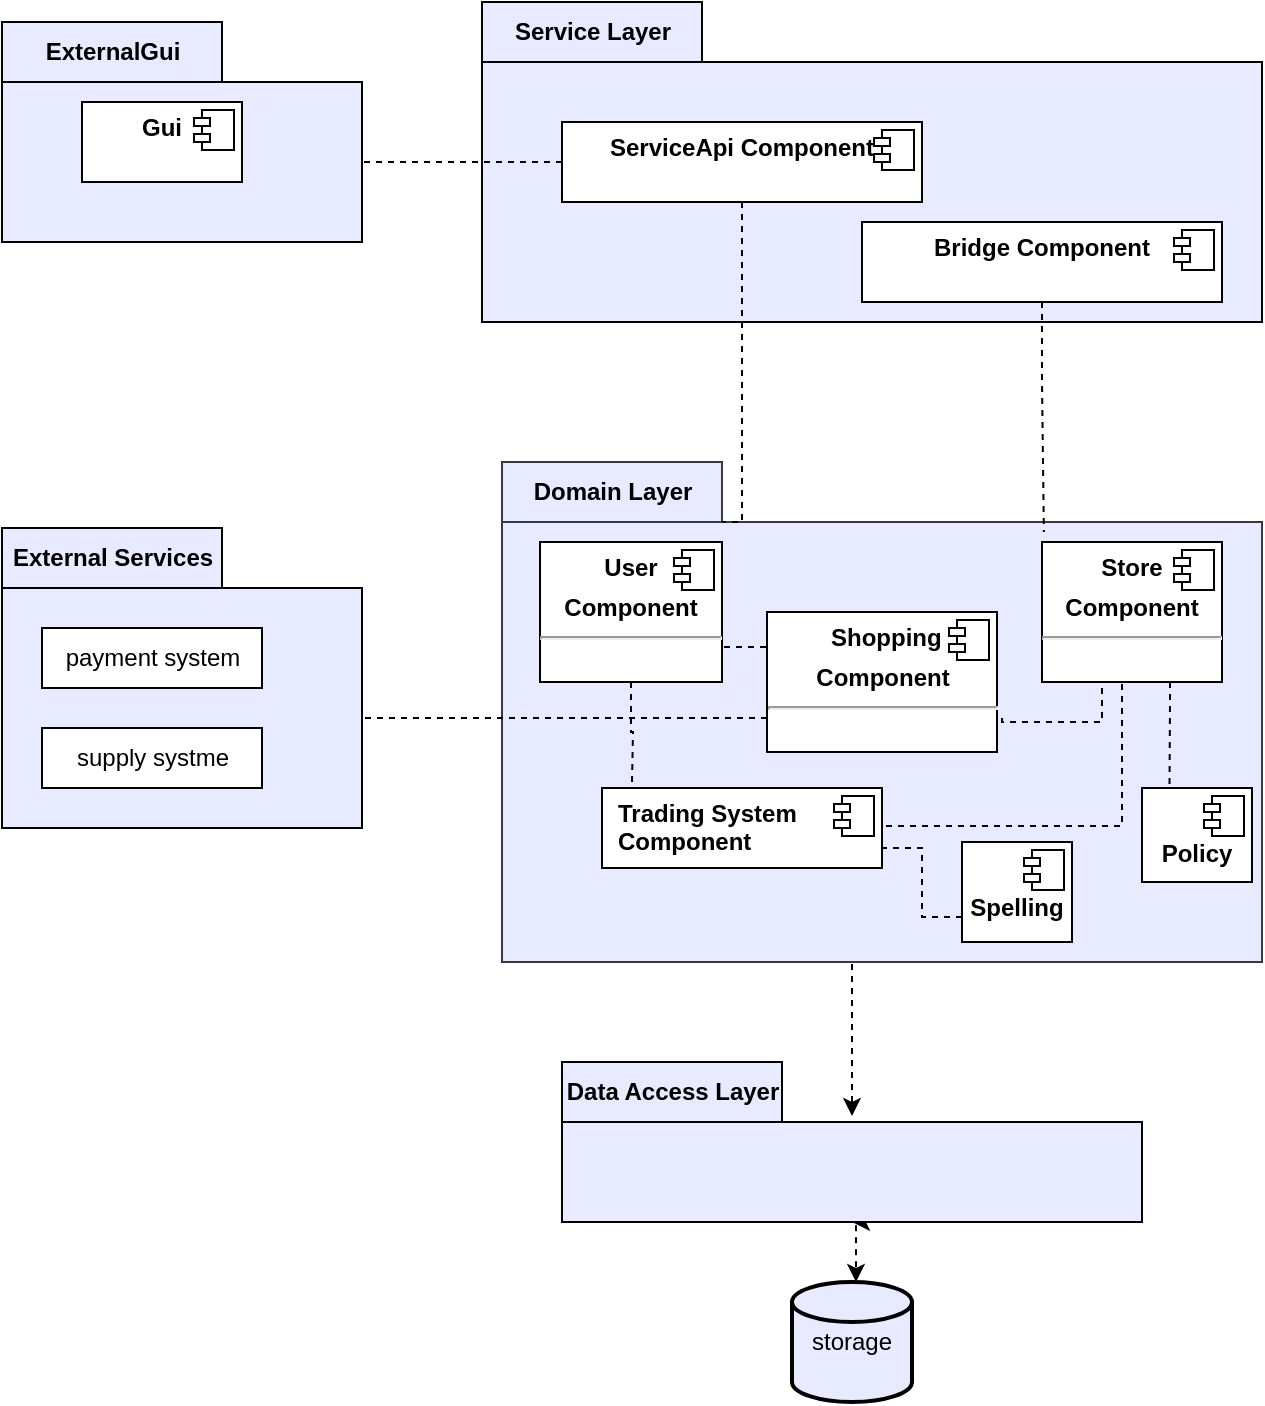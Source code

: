 <mxfile version="14.6.1" type="device"><diagram id="C5RBs43oDa-KdzZeNtuy" name="Page-1"><mxGraphModel dx="1221" dy="578" grid="1" gridSize="10" guides="1" tooltips="1" connect="1" arrows="1" fold="1" page="1" pageScale="1" pageWidth="827" pageHeight="1169" math="0" shadow="0"><root><mxCell id="WIyWlLk6GJQsqaUBKTNV-0"/><mxCell id="WIyWlLk6GJQsqaUBKTNV-1" parent="WIyWlLk6GJQsqaUBKTNV-0"/><mxCell id="WtnAxrRAo-syLEm_s32N-0" value="External Services" style="shape=folder;fontStyle=1;tabWidth=110;tabHeight=30;tabPosition=left;html=1;boundedLbl=1;labelInHeader=1;container=1;collapsible=0;recursiveResize=0;fillColor=#E8EAFF;" parent="WIyWlLk6GJQsqaUBKTNV-1" vertex="1"><mxGeometry x="50" y="343" width="180" height="150" as="geometry"/></mxCell><mxCell id="WtnAxrRAo-syLEm_s32N-1" value="payment system" style="html=1;" parent="WtnAxrRAo-syLEm_s32N-0" vertex="1"><mxGeometry width="110" height="30" relative="1" as="geometry"><mxPoint x="20" y="50" as="offset"/></mxGeometry></mxCell><mxCell id="WtnAxrRAo-syLEm_s32N-15" value="supply systme" style="html=1;" parent="WtnAxrRAo-syLEm_s32N-0" vertex="1"><mxGeometry x="20" y="100" width="110" height="30" as="geometry"/></mxCell><mxCell id="WtnAxrRAo-syLEm_s32N-30" style="edgeStyle=orthogonalEdgeStyle;rounded=0;orthogonalLoop=1;jettySize=auto;html=1;exitX=0.5;exitY=1;exitDx=0;exitDy=0;exitPerimeter=0;dashed=1;startArrow=none;startFill=0;" parent="WIyWlLk6GJQsqaUBKTNV-1" edge="1"><mxGeometry relative="1" as="geometry"><mxPoint x="480" y="530" as="sourcePoint"/><mxPoint x="475" y="637" as="targetPoint"/><Array as="points"><mxPoint x="475" y="530"/><mxPoint x="475" y="637"/></Array></mxGeometry></mxCell><mxCell id="WtnAxrRAo-syLEm_s32N-2" value="Domain Layer" style="shape=folder;fontStyle=1;tabWidth=110;tabHeight=30;tabPosition=left;html=1;boundedLbl=1;labelInHeader=1;container=1;collapsible=0;recursiveResize=0;strokeColor=#36393d;fillColor=#E8EAFF;" parent="WIyWlLk6GJQsqaUBKTNV-1" vertex="1"><mxGeometry x="300" y="310" width="380" height="250" as="geometry"/></mxCell><mxCell id="ekkM_JpVM6P7FP9OMeAY-12" style="edgeStyle=orthogonalEdgeStyle;rounded=0;orthogonalLoop=1;jettySize=auto;html=1;exitX=0.5;exitY=1;exitDx=0;exitDy=0;entryX=1;entryY=0.75;entryDx=0;entryDy=0;dashed=1;endArrow=none;endFill=0;" parent="WtnAxrRAo-syLEm_s32N-2" source="WtnAxrRAo-syLEm_s32N-18" target="ekkM_JpVM6P7FP9OMeAY-3" edge="1"><mxGeometry relative="1" as="geometry"><Array as="points"><mxPoint x="300" y="110"/><mxPoint x="300" y="130"/><mxPoint x="250" y="130"/><mxPoint x="250" y="128"/></Array></mxGeometry></mxCell><mxCell id="ekkM_JpVM6P7FP9OMeAY-14" style="edgeStyle=orthogonalEdgeStyle;rounded=0;orthogonalLoop=1;jettySize=auto;html=1;exitX=0.5;exitY=1;exitDx=0;exitDy=0;entryX=1;entryY=0.75;entryDx=0;entryDy=0;dashed=1;endArrow=none;endFill=0;" parent="WtnAxrRAo-syLEm_s32N-2" source="WtnAxrRAo-syLEm_s32N-18" target="WtnAxrRAo-syLEm_s32N-24" edge="1"><mxGeometry relative="1" as="geometry"><Array as="points"><mxPoint x="310" y="110"/><mxPoint x="310" y="182"/></Array></mxGeometry></mxCell><mxCell id="GZjogRuN0Tsa5WOq9M7J-23" style="edgeStyle=orthogonalEdgeStyle;rounded=0;orthogonalLoop=1;jettySize=auto;html=1;entryX=0.25;entryY=0;entryDx=0;entryDy=0;dashed=1;endArrow=none;endFill=0;" edge="1" parent="WtnAxrRAo-syLEm_s32N-2" source="WtnAxrRAo-syLEm_s32N-18" target="GZjogRuN0Tsa5WOq9M7J-20"><mxGeometry relative="1" as="geometry"><Array as="points"><mxPoint x="334" y="120"/><mxPoint x="334" y="120"/></Array></mxGeometry></mxCell><mxCell id="WtnAxrRAo-syLEm_s32N-18" value="&lt;p style=&quot;margin: 0px ; margin-top: 6px ; text-align: center&quot;&gt;&lt;b&gt;&amp;nbsp;Store&amp;nbsp;&lt;/b&gt;&lt;/p&gt;&lt;p style=&quot;margin: 0px ; margin-top: 6px ; text-align: center&quot;&gt;&lt;b&gt;Component&lt;/b&gt;&lt;/p&gt;&lt;hr&gt;&lt;p style=&quot;margin: 0px ; margin-left: 8px&quot;&gt;&lt;br&gt;&lt;/p&gt;" style="align=left;overflow=fill;html=1;dropTarget=0;" parent="WtnAxrRAo-syLEm_s32N-2" vertex="1"><mxGeometry x="270" y="40" width="90" height="70" as="geometry"/></mxCell><mxCell id="WtnAxrRAo-syLEm_s32N-19" value="" style="shape=component;jettyWidth=8;jettyHeight=4;" parent="WtnAxrRAo-syLEm_s32N-18" vertex="1"><mxGeometry x="1" width="20" height="20" relative="1" as="geometry"><mxPoint x="-24" y="4" as="offset"/></mxGeometry></mxCell><mxCell id="ekkM_JpVM6P7FP9OMeAY-18" style="edgeStyle=orthogonalEdgeStyle;rounded=0;orthogonalLoop=1;jettySize=auto;html=1;exitX=0.5;exitY=1;exitDx=0;exitDy=0;dashed=1;endArrow=none;endFill=0;" parent="WtnAxrRAo-syLEm_s32N-2" source="WtnAxrRAo-syLEm_s32N-16" edge="1"><mxGeometry relative="1" as="geometry"><mxPoint x="65" y="160" as="targetPoint"/></mxGeometry></mxCell><mxCell id="WtnAxrRAo-syLEm_s32N-16" value="&lt;p style=&quot;margin: 0px ; margin-top: 6px ; text-align: center&quot;&gt;&lt;span&gt;&amp;nbsp;User&amp;nbsp;&lt;/span&gt;&lt;/p&gt;&lt;p style=&quot;margin: 0px ; margin-top: 6px ; text-align: center&quot;&gt;&lt;span&gt;Component&lt;/span&gt;&lt;/p&gt;&lt;hr&gt;&lt;p style=&quot;margin: 0px ; margin-left: 8px&quot;&gt;&lt;br&gt;&lt;/p&gt;" style="align=left;overflow=fill;html=1;dropTarget=0;fontStyle=1" parent="WtnAxrRAo-syLEm_s32N-2" vertex="1"><mxGeometry x="19" y="40" width="91" height="70" as="geometry"/></mxCell><mxCell id="WtnAxrRAo-syLEm_s32N-17" value="" style="shape=component;jettyWidth=8;jettyHeight=4;" parent="WtnAxrRAo-syLEm_s32N-16" vertex="1"><mxGeometry x="1" width="20" height="20" relative="1" as="geometry"><mxPoint x="-24" y="4" as="offset"/></mxGeometry></mxCell><mxCell id="WtnAxrRAo-syLEm_s32N-23" value="&lt;p style=&quot;margin: 0px ; margin-top: 6px ; text-align: center&quot;&gt;&lt;/p&gt;&lt;p style=&quot;margin: 0px ; margin-left: 8px&quot;&gt;Trading System&lt;/p&gt;&lt;p style=&quot;margin: 0px ; margin-left: 8px&quot;&gt;Component&lt;/p&gt;" style="align=left;overflow=fill;html=1;dropTarget=0;fontStyle=1" parent="WtnAxrRAo-syLEm_s32N-2" vertex="1"><mxGeometry x="50" y="163" width="140" height="40" as="geometry"/></mxCell><mxCell id="WtnAxrRAo-syLEm_s32N-24" value="" style="shape=component;jettyWidth=8;jettyHeight=4;" parent="WtnAxrRAo-syLEm_s32N-23" vertex="1"><mxGeometry x="1" width="20" height="20" relative="1" as="geometry"><mxPoint x="-24" y="4" as="offset"/></mxGeometry></mxCell><mxCell id="ekkM_JpVM6P7FP9OMeAY-16" style="edgeStyle=orthogonalEdgeStyle;rounded=0;orthogonalLoop=1;jettySize=auto;html=1;exitX=0;exitY=0.5;exitDx=0;exitDy=0;entryX=1;entryY=0.75;entryDx=0;entryDy=0;dashed=1;endArrow=none;endFill=0;" parent="WtnAxrRAo-syLEm_s32N-2" source="ekkM_JpVM6P7FP9OMeAY-3" target="WtnAxrRAo-syLEm_s32N-16" edge="1"><mxGeometry relative="1" as="geometry"><Array as="points"><mxPoint x="133" y="92"/></Array></mxGeometry></mxCell><mxCell id="ekkM_JpVM6P7FP9OMeAY-3" value="&lt;p style=&quot;margin: 0px ; margin-top: 6px ; text-align: center&quot;&gt;&lt;b&gt;&amp;nbsp;Shopping&lt;/b&gt;&lt;/p&gt;&lt;p style=&quot;margin: 0px ; margin-top: 6px ; text-align: center&quot;&gt;&lt;b&gt;Component&lt;/b&gt;&lt;/p&gt;&lt;hr&gt;&lt;p style=&quot;margin: 0px ; margin-left: 8px&quot;&gt;&lt;br&gt;&lt;/p&gt;" style="align=left;overflow=fill;html=1;dropTarget=0;" parent="WtnAxrRAo-syLEm_s32N-2" vertex="1"><mxGeometry x="132.5" y="75" width="115" height="70" as="geometry"/></mxCell><mxCell id="ekkM_JpVM6P7FP9OMeAY-4" value="" style="shape=component;jettyWidth=8;jettyHeight=4;" parent="ekkM_JpVM6P7FP9OMeAY-3" vertex="1"><mxGeometry x="1" width="20" height="20" relative="1" as="geometry"><mxPoint x="-24" y="4" as="offset"/></mxGeometry></mxCell><mxCell id="ekkM_JpVM6P7FP9OMeAY-19" style="edgeStyle=orthogonalEdgeStyle;rounded=0;orthogonalLoop=1;jettySize=auto;html=1;exitX=0;exitY=0.75;exitDx=0;exitDy=0;entryX=1;entryY=0.75;entryDx=0;entryDy=0;dashed=1;endArrow=none;endFill=0;" parent="WtnAxrRAo-syLEm_s32N-2" source="ekkM_JpVM6P7FP9OMeAY-0" target="WtnAxrRAo-syLEm_s32N-23" edge="1"><mxGeometry relative="1" as="geometry"/></mxCell><mxCell id="ekkM_JpVM6P7FP9OMeAY-0" value="&lt;p style=&quot;margin: 0px ; margin-top: 6px ; text-align: center&quot;&gt;&lt;br&gt;&lt;/p&gt;&lt;p style=&quot;margin: 0px ; margin-top: 6px ; text-align: center&quot;&gt;&lt;b&gt;Spelling&lt;/b&gt;&lt;/p&gt;" style="align=left;overflow=fill;html=1;dropTarget=0;" parent="WtnAxrRAo-syLEm_s32N-2" vertex="1"><mxGeometry x="230" y="190" width="55" height="50" as="geometry"/></mxCell><mxCell id="ekkM_JpVM6P7FP9OMeAY-1" value="" style="shape=component;jettyWidth=8;jettyHeight=4;" parent="ekkM_JpVM6P7FP9OMeAY-0" vertex="1"><mxGeometry x="1" width="20" height="20" relative="1" as="geometry"><mxPoint x="-24" y="4" as="offset"/></mxGeometry></mxCell><mxCell id="GZjogRuN0Tsa5WOq9M7J-20" value="&lt;p style=&quot;margin: 0px ; margin-top: 6px ; text-align: center&quot;&gt;&lt;br&gt;&lt;/p&gt;&lt;p style=&quot;margin: 0px ; margin-top: 6px ; text-align: center&quot;&gt;&lt;b&gt;Policy&lt;/b&gt;&lt;/p&gt;" style="align=left;overflow=fill;html=1;dropTarget=0;" vertex="1" parent="WtnAxrRAo-syLEm_s32N-2"><mxGeometry x="320" y="163" width="55" height="47" as="geometry"/></mxCell><mxCell id="GZjogRuN0Tsa5WOq9M7J-21" value="" style="shape=component;jettyWidth=8;jettyHeight=4;" vertex="1" parent="GZjogRuN0Tsa5WOq9M7J-20"><mxGeometry x="1" width="20" height="20" relative="1" as="geometry"><mxPoint x="-24" y="4" as="offset"/></mxGeometry></mxCell><mxCell id="WtnAxrRAo-syLEm_s32N-35" style="edgeStyle=orthogonalEdgeStyle;rounded=0;orthogonalLoop=1;jettySize=auto;html=1;exitX=0.5;exitY=1;exitDx=0;exitDy=0;exitPerimeter=0;dashed=1;startArrow=classic;startFill=1;" parent="WIyWlLk6GJQsqaUBKTNV-1" source="WtnAxrRAo-syLEm_s32N-7" edge="1"><mxGeometry relative="1" as="geometry"><mxPoint x="477" y="720" as="targetPoint"/></mxGeometry></mxCell><mxCell id="WtnAxrRAo-syLEm_s32N-7" value="Data Access Layer" style="shape=folder;fontStyle=1;tabWidth=110;tabHeight=30;tabPosition=left;html=1;boundedLbl=1;labelInHeader=1;container=1;collapsible=0;recursiveResize=0;fillColor=#E8EAFF;" parent="WIyWlLk6GJQsqaUBKTNV-1" vertex="1"><mxGeometry x="330" y="610" width="290" height="80" as="geometry"/></mxCell><mxCell id="WtnAxrRAo-syLEm_s32N-9" value="Service Layer" style="shape=folder;fontStyle=1;tabWidth=110;tabHeight=30;tabPosition=left;html=1;boundedLbl=1;labelInHeader=1;container=1;collapsible=0;recursiveResize=0;fillColor=#E8EAFF;" parent="WIyWlLk6GJQsqaUBKTNV-1" vertex="1"><mxGeometry x="290" y="80" width="390" height="160" as="geometry"/></mxCell><mxCell id="WtnAxrRAo-syLEm_s32N-36" value="&lt;p style=&quot;margin: 0px ; margin-top: 6px ; text-align: center&quot;&gt;&lt;span&gt;ServiceApi Component&lt;/span&gt;&lt;br&gt;&lt;/p&gt;" style="align=left;overflow=fill;html=1;dropTarget=0;fontStyle=1" parent="WtnAxrRAo-syLEm_s32N-9" vertex="1"><mxGeometry x="40" y="60" width="180" height="40" as="geometry"/></mxCell><mxCell id="WtnAxrRAo-syLEm_s32N-37" value="" style="shape=component;jettyWidth=8;jettyHeight=4;" parent="WtnAxrRAo-syLEm_s32N-36" vertex="1"><mxGeometry x="1" width="20" height="20" relative="1" as="geometry"><mxPoint x="-24" y="4" as="offset"/></mxGeometry></mxCell><mxCell id="GZjogRuN0Tsa5WOq9M7J-1" value="&lt;p style=&quot;margin: 0px ; margin-top: 6px ; text-align: center&quot;&gt;Bridge Component&lt;/p&gt;" style="align=left;overflow=fill;html=1;dropTarget=0;fontStyle=1" vertex="1" parent="WtnAxrRAo-syLEm_s32N-9"><mxGeometry x="190" y="110" width="180" height="40" as="geometry"/></mxCell><mxCell id="GZjogRuN0Tsa5WOq9M7J-2" value="" style="shape=component;jettyWidth=8;jettyHeight=4;" vertex="1" parent="GZjogRuN0Tsa5WOq9M7J-1"><mxGeometry x="1" width="20" height="20" relative="1" as="geometry"><mxPoint x="-24" y="4" as="offset"/></mxGeometry></mxCell><mxCell id="WtnAxrRAo-syLEm_s32N-11" value="storage" style="strokeWidth=2;html=1;shape=mxgraph.flowchart.database;whiteSpace=wrap;fillColor=#E8EAFF;" parent="WIyWlLk6GJQsqaUBKTNV-1" vertex="1"><mxGeometry x="445" y="720" width="60" height="60" as="geometry"/></mxCell><mxCell id="ekkM_JpVM6P7FP9OMeAY-17" style="edgeStyle=orthogonalEdgeStyle;rounded=0;orthogonalLoop=1;jettySize=auto;html=1;exitX=0;exitY=0.5;exitDx=0;exitDy=0;entryX=1.002;entryY=0.633;entryDx=0;entryDy=0;entryPerimeter=0;dashed=1;endArrow=none;endFill=0;" parent="WIyWlLk6GJQsqaUBKTNV-1" source="ekkM_JpVM6P7FP9OMeAY-3" target="WtnAxrRAo-syLEm_s32N-0" edge="1"><mxGeometry relative="1" as="geometry"><Array as="points"><mxPoint x="433" y="438"/></Array></mxGeometry></mxCell><mxCell id="GZjogRuN0Tsa5WOq9M7J-6" value="ExternalGui" style="shape=folder;fontStyle=1;tabWidth=110;tabHeight=30;tabPosition=left;html=1;boundedLbl=1;labelInHeader=1;container=1;collapsible=0;recursiveResize=0;fillColor=#E8EAFF;" vertex="1" parent="WIyWlLk6GJQsqaUBKTNV-1"><mxGeometry x="50" y="90" width="180" height="110" as="geometry"/></mxCell><mxCell id="GZjogRuN0Tsa5WOq9M7J-14" value="&lt;p style=&quot;margin: 0px ; margin-top: 6px ; text-align: center&quot;&gt;&lt;span&gt;Gui&lt;/span&gt;&lt;br&gt;&lt;/p&gt;" style="align=left;overflow=fill;html=1;dropTarget=0;fontStyle=1" vertex="1" parent="GZjogRuN0Tsa5WOq9M7J-6"><mxGeometry x="40" y="40" width="80" height="40" as="geometry"/></mxCell><mxCell id="GZjogRuN0Tsa5WOq9M7J-15" value="" style="shape=component;jettyWidth=8;jettyHeight=4;" vertex="1" parent="GZjogRuN0Tsa5WOq9M7J-14"><mxGeometry x="1" width="20" height="20" relative="1" as="geometry"><mxPoint x="-24" y="4" as="offset"/></mxGeometry></mxCell><mxCell id="GZjogRuN0Tsa5WOq9M7J-13" style="edgeStyle=orthogonalEdgeStyle;rounded=0;orthogonalLoop=1;jettySize=auto;html=1;dashed=1;endArrow=none;endFill=0;" edge="1" parent="WIyWlLk6GJQsqaUBKTNV-1" source="WtnAxrRAo-syLEm_s32N-36" target="GZjogRuN0Tsa5WOq9M7J-6"><mxGeometry relative="1" as="geometry"><mxPoint x="240" y="150" as="targetPoint"/><Array as="points"><mxPoint x="350" y="145"/><mxPoint x="350" y="145"/></Array></mxGeometry></mxCell><mxCell id="GZjogRuN0Tsa5WOq9M7J-16" style="edgeStyle=orthogonalEdgeStyle;rounded=0;orthogonalLoop=1;jettySize=auto;html=1;entryX=0.713;entryY=0.14;entryDx=0;entryDy=0;entryPerimeter=0;dashed=1;endArrow=none;endFill=0;" edge="1" parent="WIyWlLk6GJQsqaUBKTNV-1" source="GZjogRuN0Tsa5WOq9M7J-1" target="WtnAxrRAo-syLEm_s32N-2"><mxGeometry relative="1" as="geometry"/></mxCell><mxCell id="GZjogRuN0Tsa5WOq9M7J-17" style="edgeStyle=orthogonalEdgeStyle;rounded=0;orthogonalLoop=1;jettySize=auto;html=1;entryX=0;entryY=0;entryDx=110;entryDy=30;entryPerimeter=0;dashed=1;endArrow=none;endFill=0;" edge="1" parent="WIyWlLk6GJQsqaUBKTNV-1" source="WtnAxrRAo-syLEm_s32N-36" target="WtnAxrRAo-syLEm_s32N-2"><mxGeometry relative="1" as="geometry"><Array as="points"><mxPoint x="420" y="340"/></Array></mxGeometry></mxCell></root></mxGraphModel></diagram></mxfile>